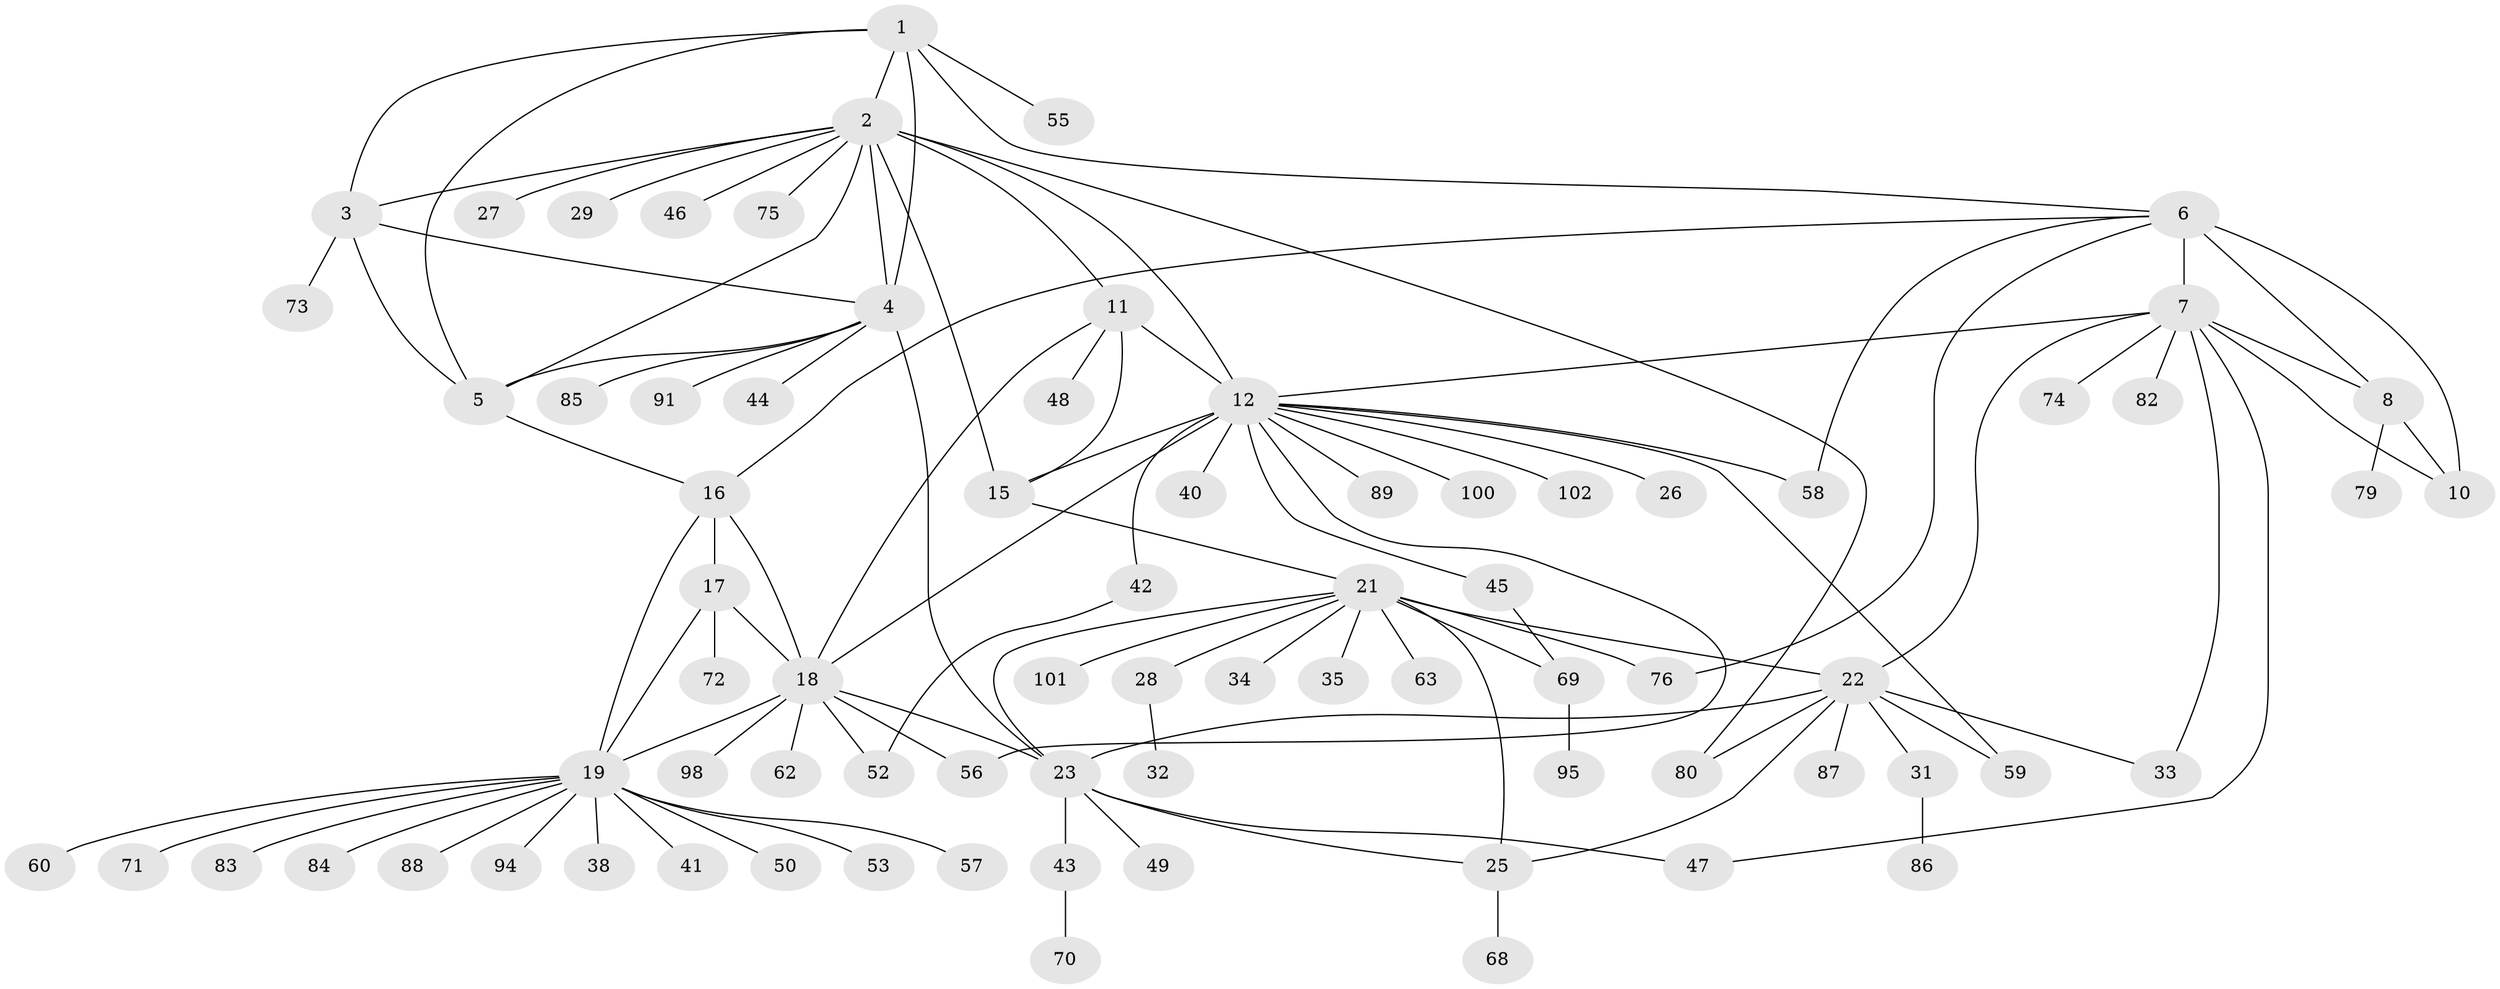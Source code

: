 // original degree distribution, {7: 0.029411764705882353, 8: 0.029411764705882353, 6: 0.08823529411764706, 11: 0.029411764705882353, 5: 0.0196078431372549, 12: 0.00980392156862745, 16: 0.00980392156862745, 4: 0.00980392156862745, 10: 0.0196078431372549, 2: 0.16666666666666666, 1: 0.5588235294117647, 3: 0.029411764705882353}
// Generated by graph-tools (version 1.1) at 2025/42/03/06/25 10:42:08]
// undirected, 77 vertices, 110 edges
graph export_dot {
graph [start="1"]
  node [color=gray90,style=filled];
  1 [super="+93"];
  2 [super="+14"];
  3 [super="+54"];
  4;
  5 [super="+99"];
  6 [super="+9"];
  7 [super="+81"];
  8 [super="+37"];
  10 [super="+77"];
  11 [super="+66"];
  12 [super="+13"];
  15 [super="+64"];
  16 [super="+20"];
  17 [super="+92"];
  18 [super="+51"];
  19 [super="+39"];
  21 [super="+24"];
  22 [super="+30"];
  23 [super="+90"];
  25;
  26 [super="+36"];
  27;
  28 [super="+78"];
  29;
  31 [super="+67"];
  32;
  33;
  34 [super="+97"];
  35;
  38;
  40;
  41;
  42 [super="+61"];
  43;
  44;
  45;
  46;
  47;
  48;
  49;
  50 [super="+96"];
  52;
  53;
  55;
  56 [super="+65"];
  57;
  58;
  59;
  60;
  62;
  63;
  68;
  69;
  70;
  71;
  72;
  73;
  74;
  75;
  76;
  79;
  80;
  82;
  83;
  84;
  85;
  86;
  87;
  88;
  89;
  91;
  94;
  95;
  98;
  100;
  101;
  102;
  1 -- 2;
  1 -- 3;
  1 -- 4;
  1 -- 5;
  1 -- 6;
  1 -- 55;
  2 -- 3;
  2 -- 4;
  2 -- 5;
  2 -- 27;
  2 -- 75;
  2 -- 80;
  2 -- 29;
  2 -- 11;
  2 -- 12 [weight=2];
  2 -- 46;
  2 -- 15;
  3 -- 4;
  3 -- 5;
  3 -- 73;
  4 -- 5;
  4 -- 23;
  4 -- 44;
  4 -- 85;
  4 -- 91;
  5 -- 16;
  6 -- 7 [weight=2];
  6 -- 8 [weight=2];
  6 -- 10 [weight=2];
  6 -- 76;
  6 -- 16;
  6 -- 58;
  7 -- 8;
  7 -- 10;
  7 -- 22;
  7 -- 33;
  7 -- 47;
  7 -- 74;
  7 -- 82;
  7 -- 12;
  8 -- 10;
  8 -- 79;
  11 -- 12 [weight=2];
  11 -- 15;
  11 -- 18;
  11 -- 48;
  12 -- 15 [weight=2];
  12 -- 59;
  12 -- 100;
  12 -- 102;
  12 -- 26;
  12 -- 40;
  12 -- 42;
  12 -- 45;
  12 -- 56;
  12 -- 89;
  12 -- 58;
  12 -- 18;
  15 -- 21;
  16 -- 17 [weight=2];
  16 -- 18 [weight=2];
  16 -- 19 [weight=2];
  17 -- 18;
  17 -- 19;
  17 -- 72;
  18 -- 19;
  18 -- 23;
  18 -- 52;
  18 -- 62;
  18 -- 98;
  18 -- 56;
  19 -- 38;
  19 -- 41;
  19 -- 50;
  19 -- 53;
  19 -- 57;
  19 -- 60;
  19 -- 71;
  19 -- 83;
  19 -- 84;
  19 -- 88;
  19 -- 94;
  21 -- 22 [weight=2];
  21 -- 23 [weight=2];
  21 -- 25 [weight=2];
  21 -- 28;
  21 -- 35;
  21 -- 63;
  21 -- 69;
  21 -- 76;
  21 -- 34;
  21 -- 101;
  22 -- 23;
  22 -- 25;
  22 -- 31;
  22 -- 33;
  22 -- 59;
  22 -- 80;
  22 -- 87;
  23 -- 25;
  23 -- 43;
  23 -- 47;
  23 -- 49;
  25 -- 68;
  28 -- 32;
  31 -- 86;
  42 -- 52;
  43 -- 70;
  45 -- 69;
  69 -- 95;
}
